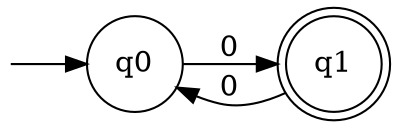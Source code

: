 strict digraph {
 rankdir=LR;

node [shape = none, label = "", width = 0, height = 0]; qd;
node [label="\N", width = 0.5, height = 0.5];
node [shape = doublecircle]; 
q1;

node [shape = circle];
qd -> q0
q0 -> q1[label="0"]
q1 -> q0[label="0"]
}
